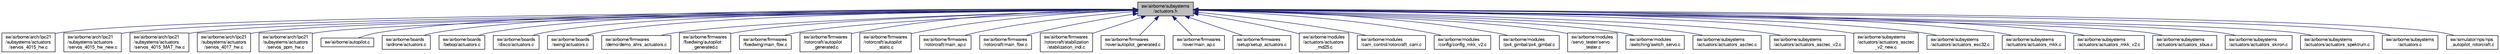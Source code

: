 digraph "sw/airborne/subsystems/actuators.h"
{
  edge [fontname="FreeSans",fontsize="10",labelfontname="FreeSans",labelfontsize="10"];
  node [fontname="FreeSans",fontsize="10",shape=record];
  Node1 [label="sw/airborne/subsystems\l/actuators.h",height=0.2,width=0.4,color="black", fillcolor="grey75", style="filled", fontcolor="black"];
  Node1 -> Node2 [dir="back",color="midnightblue",fontsize="10",style="solid",fontname="FreeSans"];
  Node2 [label="sw/airborne/arch/lpc21\l/subsystems/actuators\l/servos_4015_hw.c",height=0.2,width=0.4,color="black", fillcolor="white", style="filled",URL="$servos__4015__hw_8c.html"];
  Node1 -> Node3 [dir="back",color="midnightblue",fontsize="10",style="solid",fontname="FreeSans"];
  Node3 [label="sw/airborne/arch/lpc21\l/subsystems/actuators\l/servos_4015_hw_new.c",height=0.2,width=0.4,color="black", fillcolor="white", style="filled",URL="$servos__4015__hw__new_8c.html"];
  Node1 -> Node4 [dir="back",color="midnightblue",fontsize="10",style="solid",fontname="FreeSans"];
  Node4 [label="sw/airborne/arch/lpc21\l/subsystems/actuators\l/servos_4015_MAT_hw.c",height=0.2,width=0.4,color="black", fillcolor="white", style="filled",URL="$servos__4015__MAT__hw_8c.html",tooltip="Servo driving MAT0.1 (SERVO_CLOCK_PIN) using TIMER0. "];
  Node1 -> Node5 [dir="back",color="midnightblue",fontsize="10",style="solid",fontname="FreeSans"];
  Node5 [label="sw/airborne/arch/lpc21\l/subsystems/actuators\l/servos_4017_hw.c",height=0.2,width=0.4,color="black", fillcolor="white", style="filled",URL="$servos__4017__hw_8c.html"];
  Node1 -> Node6 [dir="back",color="midnightblue",fontsize="10",style="solid",fontname="FreeSans"];
  Node6 [label="sw/airborne/arch/lpc21\l/subsystems/actuators\l/servos_ppm_hw.c",height=0.2,width=0.4,color="black", fillcolor="white", style="filled",URL="$servos__ppm__hw_8c.html",tooltip="Efficient driving of MAT0.1 (SERVO_CLOCK_PIN) using TIMER0 to produce PPM for a R/C receiver which ha..."];
  Node1 -> Node7 [dir="back",color="midnightblue",fontsize="10",style="solid",fontname="FreeSans"];
  Node7 [label="sw/airborne/autopilot.c",height=0.2,width=0.4,color="black", fillcolor="white", style="filled",URL="$autopilot_8c.html",tooltip="Core autopilot interface common to all firmwares. "];
  Node1 -> Node8 [dir="back",color="midnightblue",fontsize="10",style="solid",fontname="FreeSans"];
  Node8 [label="sw/airborne/boards\l/ardrone/actuators.c",height=0.2,width=0.4,color="black", fillcolor="white", style="filled",URL="$boards_2ardrone_2actuators_8c.html",tooltip="Actuator driver for ardrone2 version. "];
  Node1 -> Node9 [dir="back",color="midnightblue",fontsize="10",style="solid",fontname="FreeSans"];
  Node9 [label="sw/airborne/boards\l/bebop/actuators.c",height=0.2,width=0.4,color="black", fillcolor="white", style="filled",URL="$boards_2bebop_2actuators_8c.html",tooltip="Actuator driver for the bebop and bebop 2. "];
  Node1 -> Node10 [dir="back",color="midnightblue",fontsize="10",style="solid",fontname="FreeSans"];
  Node10 [label="sw/airborne/boards\l/disco/actuators.c",height=0.2,width=0.4,color="black", fillcolor="white", style="filled",URL="$boards_2disco_2actuators_8c.html",tooltip="Actuator driver for the Parrot Disco. "];
  Node1 -> Node11 [dir="back",color="midnightblue",fontsize="10",style="solid",fontname="FreeSans"];
  Node11 [label="sw/airborne/boards\l/swing/actuators.c",height=0.2,width=0.4,color="black", fillcolor="white", style="filled",URL="$boards_2swing_2actuators_8c.html",tooltip="Actuator driver for the swing. "];
  Node1 -> Node12 [dir="back",color="midnightblue",fontsize="10",style="solid",fontname="FreeSans"];
  Node12 [label="sw/airborne/firmwares\l/demo/demo_ahrs_actuators.c",height=0.2,width=0.4,color="black", fillcolor="white", style="filled",URL="$demo__ahrs__actuators_8c.html",tooltip="Demo prog with ahrs and simple roll/pitch commands to actuators. "];
  Node1 -> Node13 [dir="back",color="midnightblue",fontsize="10",style="solid",fontname="FreeSans"];
  Node13 [label="sw/airborne/firmwares\l/fixedwing/autopilot\l_generated.c",height=0.2,width=0.4,color="black", fillcolor="white", style="filled",URL="$fixedwing_2autopilot__generated_8c.html",tooltip="Generated autopilot implementation. "];
  Node1 -> Node14 [dir="back",color="midnightblue",fontsize="10",style="solid",fontname="FreeSans"];
  Node14 [label="sw/airborne/firmwares\l/fixedwing/main_fbw.c",height=0.2,width=0.4,color="black", fillcolor="white", style="filled",URL="$fixedwing_2main__fbw_8c.html",tooltip="FBW ( FlyByWire ) process. "];
  Node1 -> Node15 [dir="back",color="midnightblue",fontsize="10",style="solid",fontname="FreeSans"];
  Node15 [label="sw/airborne/firmwares\l/rotorcraft/autopilot\l_generated.c",height=0.2,width=0.4,color="black", fillcolor="white", style="filled",URL="$rotorcraft_2autopilot__generated_8c.html",tooltip="Generated autopilot implementation. "];
  Node1 -> Node16 [dir="back",color="midnightblue",fontsize="10",style="solid",fontname="FreeSans"];
  Node16 [label="sw/airborne/firmwares\l/rotorcraft/autopilot\l_static.c",height=0.2,width=0.4,color="black", fillcolor="white", style="filled",URL="$rotorcraft_2autopilot__static_8c.html",tooltip="Static autopilot implementation. "];
  Node1 -> Node17 [dir="back",color="midnightblue",fontsize="10",style="solid",fontname="FreeSans"];
  Node17 [label="sw/airborne/firmwares\l/rotorcraft/main_ap.c",height=0.2,width=0.4,color="black", fillcolor="white", style="filled",URL="$rotorcraft_2main__ap_8c.html",tooltip="Rotorcraft main loop. "];
  Node1 -> Node18 [dir="back",color="midnightblue",fontsize="10",style="solid",fontname="FreeSans"];
  Node18 [label="sw/airborne/firmwares\l/rotorcraft/main_fbw.c",height=0.2,width=0.4,color="black", fillcolor="white", style="filled",URL="$rotorcraft_2main__fbw_8c.html",tooltip="Rotorcraft FBW main loop. "];
  Node1 -> Node19 [dir="back",color="midnightblue",fontsize="10",style="solid",fontname="FreeSans"];
  Node19 [label="sw/airborne/firmwares\l/rotorcraft/stabilization\l/stabilization_indi.c",height=0.2,width=0.4,color="black", fillcolor="white", style="filled",URL="$stabilization__indi_8c.html"];
  Node1 -> Node20 [dir="back",color="midnightblue",fontsize="10",style="solid",fontname="FreeSans"];
  Node20 [label="sw/airborne/firmwares\l/rover/autopilot_generated.c",height=0.2,width=0.4,color="black", fillcolor="white", style="filled",URL="$rover_2autopilot__generated_8c.html",tooltip="Generated autopilot implementation. "];
  Node1 -> Node21 [dir="back",color="midnightblue",fontsize="10",style="solid",fontname="FreeSans"];
  Node21 [label="sw/airborne/firmwares\l/rover/main_ap.c",height=0.2,width=0.4,color="black", fillcolor="white", style="filled",URL="$rover_2main__ap_8c.html",tooltip="Rover main loop. "];
  Node1 -> Node22 [dir="back",color="midnightblue",fontsize="10",style="solid",fontname="FreeSans"];
  Node22 [label="sw/airborne/firmwares\l/setup/setup_actuators.c",height=0.2,width=0.4,color="black", fillcolor="white", style="filled",URL="$setup__actuators_8c.html"];
  Node1 -> Node23 [dir="back",color="midnightblue",fontsize="10",style="solid",fontname="FreeSans"];
  Node23 [label="sw/airborne/modules\l/actuators/actuators\l_md25.c",height=0.2,width=0.4,color="black", fillcolor="white", style="filled",URL="$actuators__md25_8c.html"];
  Node1 -> Node24 [dir="back",color="midnightblue",fontsize="10",style="solid",fontname="FreeSans"];
  Node24 [label="sw/airborne/modules\l/cam_control/rotorcraft_cam.c",height=0.2,width=0.4,color="black", fillcolor="white", style="filled",URL="$rotorcraft__cam_8c.html",tooltip="Camera control module for rotorcraft. "];
  Node1 -> Node25 [dir="back",color="midnightblue",fontsize="10",style="solid",fontname="FreeSans"];
  Node25 [label="sw/airborne/modules\l/config/config_mkk_v2.c",height=0.2,width=0.4,color="black", fillcolor="white", style="filled",URL="$config__mkk__v2_8c.html"];
  Node1 -> Node26 [dir="back",color="midnightblue",fontsize="10",style="solid",fontname="FreeSans"];
  Node26 [label="sw/airborne/modules\l/px4_gimbal/px4_gimbal.c",height=0.2,width=0.4,color="black", fillcolor="white", style="filled",URL="$px4__gimbal_8c.html"];
  Node1 -> Node27 [dir="back",color="midnightblue",fontsize="10",style="solid",fontname="FreeSans"];
  Node27 [label="sw/airborne/modules\l/servo_tester/servo\l_tester.c",height=0.2,width=0.4,color="black", fillcolor="white", style="filled",URL="$servo__tester_8c.html",tooltip="Module that has a setting to change the input to a servo Call the servo that you want to test SERVO_T..."];
  Node1 -> Node28 [dir="back",color="midnightblue",fontsize="10",style="solid",fontname="FreeSans"];
  Node28 [label="sw/airborne/modules\l/switching/switch_servo.c",height=0.2,width=0.4,color="black", fillcolor="white", style="filled",URL="$switch__servo_8c.html"];
  Node1 -> Node29 [dir="back",color="midnightblue",fontsize="10",style="solid",fontname="FreeSans"];
  Node29 [label="sw/airborne/subsystems\l/actuators/actuators_asctec.c",height=0.2,width=0.4,color="black", fillcolor="white", style="filled",URL="$actuators__asctec_8c.html",tooltip="Actuators driver for Asctec motor controllers. "];
  Node1 -> Node30 [dir="back",color="midnightblue",fontsize="10",style="solid",fontname="FreeSans"];
  Node30 [label="sw/airborne/subsystems\l/actuators/actuators_asctec_v2.c",height=0.2,width=0.4,color="black", fillcolor="white", style="filled",URL="$actuators__asctec__v2_8c.html",tooltip="Actuators driver for Asctec v2 motor controllers. "];
  Node1 -> Node31 [dir="back",color="midnightblue",fontsize="10",style="solid",fontname="FreeSans"];
  Node31 [label="sw/airborne/subsystems\l/actuators/actuators_asctec\l_v2_new.c",height=0.2,width=0.4,color="black", fillcolor="white", style="filled",URL="$actuators__asctec__v2__new_8c.html",tooltip="Actuators driver for Asctec v2 motor controllers with the new I2C protocol. "];
  Node1 -> Node32 [dir="back",color="midnightblue",fontsize="10",style="solid",fontname="FreeSans"];
  Node32 [label="sw/airborne/subsystems\l/actuators/actuators_esc32.c",height=0.2,width=0.4,color="black", fillcolor="white", style="filled",URL="$actuators__esc32_8c.html",tooltip="Actuators driver for AutoQuad ESC32 motor controllers. "];
  Node1 -> Node33 [dir="back",color="midnightblue",fontsize="10",style="solid",fontname="FreeSans"];
  Node33 [label="sw/airborne/subsystems\l/actuators/actuators_mkk.c",height=0.2,width=0.4,color="black", fillcolor="white", style="filled",URL="$actuators__mkk_8c.html",tooltip="Actuators driver for Mikrokopter motor controllers. "];
  Node1 -> Node34 [dir="back",color="midnightblue",fontsize="10",style="solid",fontname="FreeSans"];
  Node34 [label="sw/airborne/subsystems\l/actuators/actuators_mkk_v2.c",height=0.2,width=0.4,color="black", fillcolor="white", style="filled",URL="$actuators__mkk__v2_8c.html",tooltip="Actuators driver for Mikrokopter motor controllers. "];
  Node1 -> Node35 [dir="back",color="midnightblue",fontsize="10",style="solid",fontname="FreeSans"];
  Node35 [label="sw/airborne/subsystems\l/actuators/actuators_sbus.c",height=0.2,width=0.4,color="black", fillcolor="white", style="filled",URL="$actuators__sbus_8c.html",tooltip="Sbus actuator driver, which can output as 7 sbus channels at ~11ms. "];
  Node1 -> Node36 [dir="back",color="midnightblue",fontsize="10",style="solid",fontname="FreeSans"];
  Node36 [label="sw/airborne/subsystems\l/actuators/actuators_skiron.c",height=0.2,width=0.4,color="black", fillcolor="white", style="filled",URL="$actuators__skiron_8c.html",tooltip="Skiron motor speed controller by Michel. "];
  Node1 -> Node37 [dir="back",color="midnightblue",fontsize="10",style="solid",fontname="FreeSans"];
  Node37 [label="sw/airborne/subsystems\l/actuators/actuators_spektrum.c",height=0.2,width=0.4,color="black", fillcolor="white", style="filled",URL="$actuators__spektrum_8c.html",tooltip="Spektrum actuator driver, which can output as 7 spektrum channels at ~11ms. "];
  Node1 -> Node38 [dir="back",color="midnightblue",fontsize="10",style="solid",fontname="FreeSans"];
  Node38 [label="sw/airborne/subsystems\l/actuators.c",height=0.2,width=0.4,color="black", fillcolor="white", style="filled",URL="$subsystems_2actuators_8c.html",tooltip="Hardware independent actuators code. "];
  Node1 -> Node39 [dir="back",color="midnightblue",fontsize="10",style="solid",fontname="FreeSans"];
  Node39 [label="sw/simulator/nps/nps\l_autopilot_rotorcraft.c",height=0.2,width=0.4,color="black", fillcolor="white", style="filled",URL="$nps__autopilot__rotorcraft_8c.html"];
}

